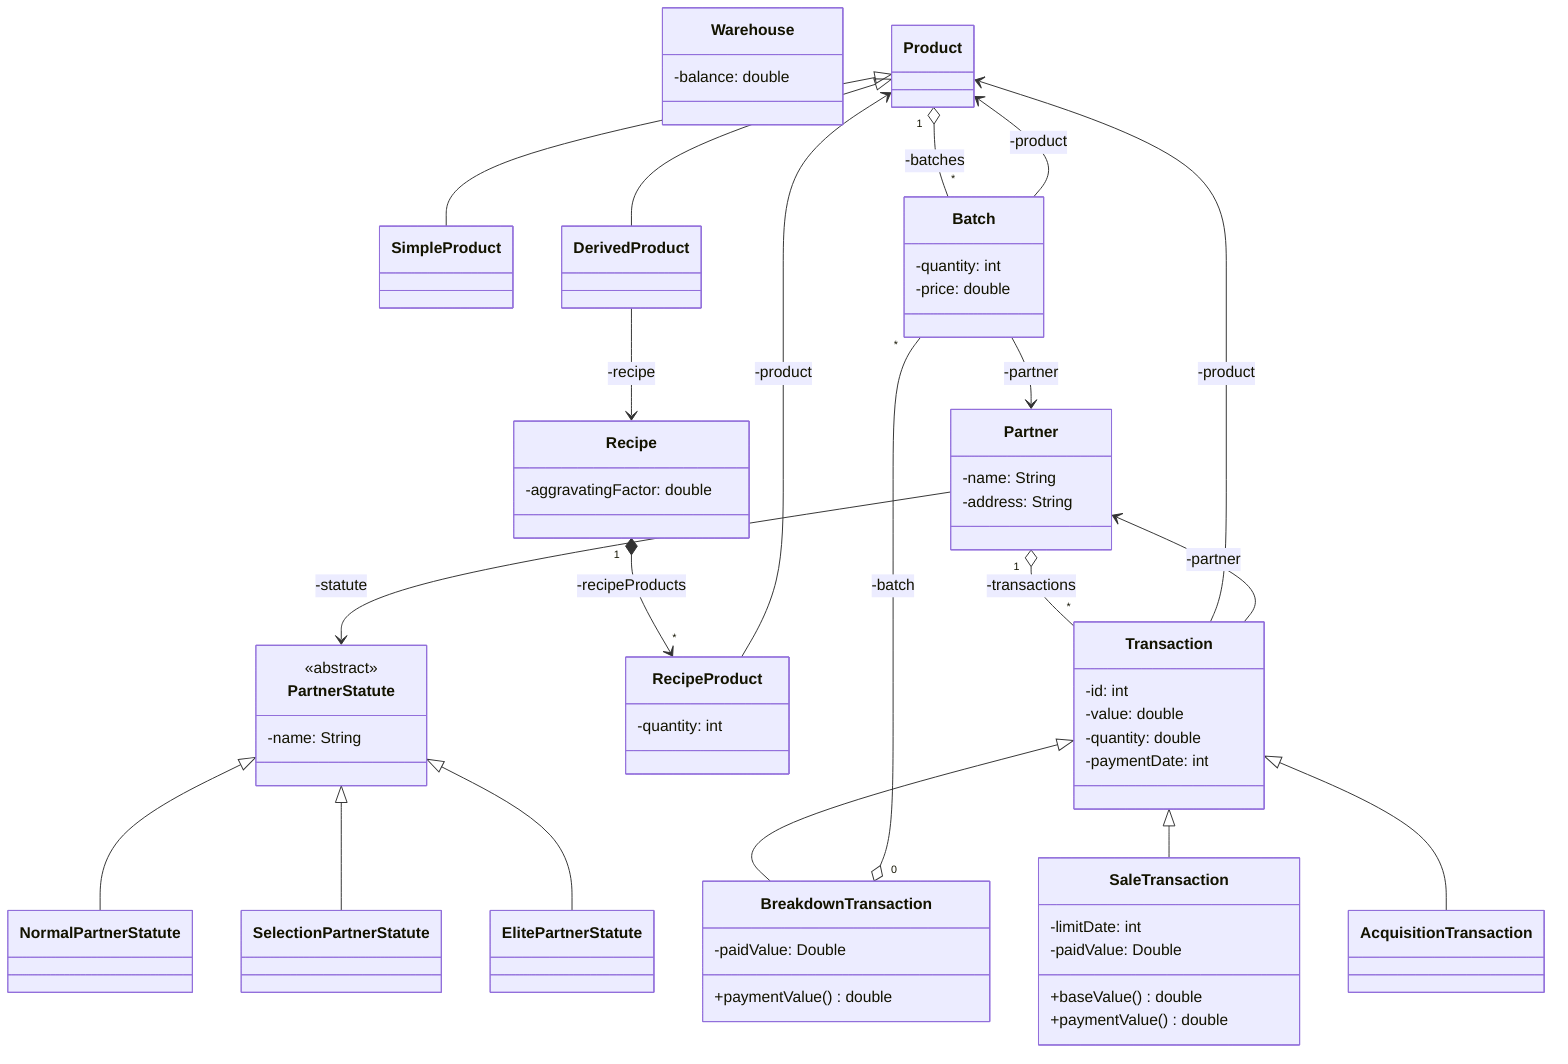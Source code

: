 classDiagram
    class Warehouse {
        %% TODO include_serialization_thing?
        -balance: double
    }

    class Product {

    }

    class SimpleProduct {

    }

    class DerivedProduct {

    }

    class Batch {
        -quantity: int
        -price: double
    }

    class Partner {
        -name: String
        -address: String
    }

    class PartnerStatute {
        <<abstract>>
        -name: String
    }

    class NormalPartnerStatute {
        
    }

    class SelectionPartnerStatute {

    }

    class ElitePartnerStatute {

    }

    class Recipe {
        -aggravatingFactor: double
    }

    class RecipeProduct {
        -quantity: int
    }

    class Transaction {
        -id: int
        -value: double
        -quantity: double
        -paymentDate: int
    }

    class BreakdownTransaction {
        -paidValue: Double
        +paymentValue() double
    }

    class SaleTransaction {
      -limitDate: int
      -paidValue: Double
      +baseValue() double
      +paymentValue() double
    }

    class AcquisitionTransaction {

    }

    Product <|-- SimpleProduct
    Product <|-- DerivedProduct

    Recipe "1" *--> "*" RecipeProduct: -recipeProducts
    DerivedProduct --> Recipe: -recipe
    RecipeProduct --> Product: -product

    Transaction <|-- BreakdownTransaction
    Transaction <|-- SaleTransaction
    Transaction <|-- AcquisitionTransaction

    Transaction --> Product: -product

    BreakdownTransaction "0" o-- "*" Batch: -batch

    Batch --> Partner: -partner
    Transaction --> Partner: -partner
    Batch --> Product: -product

    Partner --> PartnerStatute: -statute
    Partner "1" o-- "*" Transaction: -transactions

    PartnerStatute <|-- NormalPartnerStatute
    PartnerStatute <|-- SelectionPartnerStatute
    PartnerStatute <|-- ElitePartnerStatute

    Product "1" o-- "*" Batch: -batches